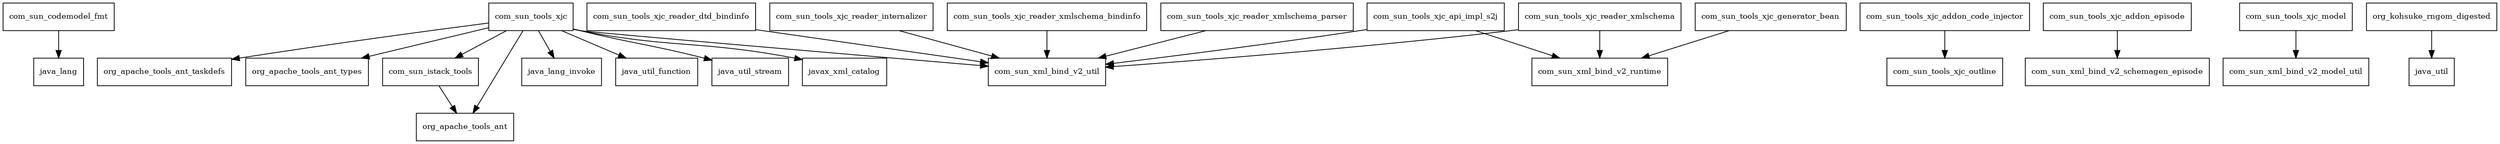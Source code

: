 digraph jaxb_xjc_2_3_0_1_package_dependencies {
  node [shape = box, fontsize=10.0];
  com_sun_codemodel_fmt -> java_lang;
  com_sun_istack_tools -> org_apache_tools_ant;
  com_sun_tools_xjc -> com_sun_istack_tools;
  com_sun_tools_xjc -> com_sun_xml_bind_v2_util;
  com_sun_tools_xjc -> java_lang_invoke;
  com_sun_tools_xjc -> java_util_function;
  com_sun_tools_xjc -> java_util_stream;
  com_sun_tools_xjc -> javax_xml_catalog;
  com_sun_tools_xjc -> org_apache_tools_ant;
  com_sun_tools_xjc -> org_apache_tools_ant_taskdefs;
  com_sun_tools_xjc -> org_apache_tools_ant_types;
  com_sun_tools_xjc_addon_code_injector -> com_sun_tools_xjc_outline;
  com_sun_tools_xjc_addon_episode -> com_sun_xml_bind_v2_schemagen_episode;
  com_sun_tools_xjc_api_impl_s2j -> com_sun_xml_bind_v2_runtime;
  com_sun_tools_xjc_api_impl_s2j -> com_sun_xml_bind_v2_util;
  com_sun_tools_xjc_generator_bean -> com_sun_xml_bind_v2_runtime;
  com_sun_tools_xjc_model -> com_sun_xml_bind_v2_model_util;
  com_sun_tools_xjc_reader_dtd_bindinfo -> com_sun_xml_bind_v2_util;
  com_sun_tools_xjc_reader_internalizer -> com_sun_xml_bind_v2_util;
  com_sun_tools_xjc_reader_xmlschema -> com_sun_xml_bind_v2_runtime;
  com_sun_tools_xjc_reader_xmlschema -> com_sun_xml_bind_v2_util;
  com_sun_tools_xjc_reader_xmlschema_bindinfo -> com_sun_xml_bind_v2_util;
  com_sun_tools_xjc_reader_xmlschema_parser -> com_sun_xml_bind_v2_util;
  org_kohsuke_rngom_digested -> java_util;
}
